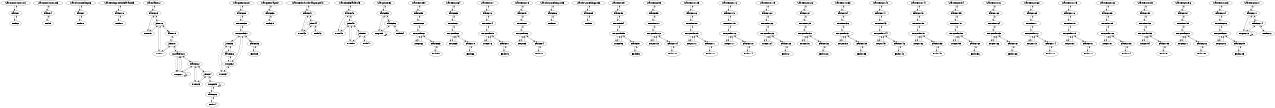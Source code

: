 digraph G {
size ="8.5,11";
Startconstructor1L0 -> BasicL1
BasicL1 -> Startconstructor1L0 [style=dashed]
BasicL1 -> EndL2
EndL2 -> BasicL1 [style=dashed]
Startconstructor2L3 -> BasicL4
BasicL4 -> Startconstructor2L3 [style=dashed]
BasicL4 -> EndL5
EndL5 -> BasicL4 [style=dashed]
StartdoSomethingL6 -> BasicL7
BasicL7 -> StartdoSomethingL6 [style=dashed]
BasicL7 -> EndL8
EndL8 -> BasicL7 [style=dashed]
StarttestingMethodParamsL9 -> BasicL10
BasicL10 -> StarttestingMethodParamsL9 [style=dashed]
BasicL10 -> EndL11
EndL11 -> BasicL10 [style=dashed]
StartmainL12 -> BasicL13
BasicL13 -> StartmainL12 [style=dashed]
BasicL13 -> trueL15
trueL15 -> BasicL13 [style=dashed]
trueL15 -> joinL16
joinL16 -> trueL15 [style=dashed]
joinL16 -> BasicL13 [style=dashed]
joinL16 -> trueL17
trueL17 -> joinL16 [style=dashed]
trueL17 -> joinL18
joinL18 -> trueL17 [style=dashed]
joinL18 -> falseL19 [style=dashed]
joinL18 -> myLabelL20
myLabelL20 -> joinL18 [style=dashed]
myLabelL20 -> LoopL21 [style=dashed]
myLabelL20 -> LoopL21
LoopL21 -> myLabelL20 [style=dashed]
LoopL21 -> LoopL21 [style=dashed]
LoopL21 -> myLabelL20
LoopL21 -> LoopL21
LoopL21 -> BasicL22
BasicL22 -> myLabelL20 [style=dashed]
BasicL22 -> LoopL21 [style=dashed]
BasicL22 -> trueL23
trueL23 -> BasicL22 [style=dashed]
trueL23 -> joinL24
joinL24 -> trueL23 [style=dashed]
joinL24 -> BasicL22 [style=dashed]
joinL24 -> LoopL25
LoopL25 -> joinL24 [style=dashed]
LoopL25 -> LoopL25 [style=dashed]
LoopL25 -> BasicL26
BasicL26 -> LoopL25 [style=dashed]
BasicL26 -> EndL14
EndL14 -> BasicL26 [style=dashed]
LoopL25 -> LoopL25
BasicL22 -> joinL24
myLabelL20 -> BasicL22
joinL16 -> falseL19
falseL19 -> joinL16 [style=dashed]
falseL19 -> joinL18
BasicL13 -> joinL16
StartgetNumL27 -> BasicL28
BasicL28 -> StartgetNumL27 [style=dashed]
BasicL28 -> ForInitL30
ForInitL30 -> BasicL28 [style=dashed]
ForInitL30 -> ForCondL31
ForCondL31 -> ForInitL30 [style=dashed]
ForCondL31 -> joinL35 [style=dashed]
ForCondL31 -> LoopL32
LoopL32 -> ForCondL31 [style=dashed]
LoopL32 -> trueL34
trueL34 -> LoopL32 [style=dashed]
trueL34 -> joinL35
joinL35 -> trueL34 [style=dashed]
joinL35 -> falseL36 [style=dashed]
joinL35 -> ForCondL31
LoopL32 -> falseL36
falseL36 -> LoopL32 [style=dashed]
falseL36 -> joinL35
ForCondL31 -> BasicL33
BasicL33 -> ForCondL31 [style=dashed]
BasicL33 -> EndL29
EndL29 -> BasicL33 [style=dashed]
StartgetArrayL37 -> BasicL38
BasicL38 -> StartgetArrayL37 [style=dashed]
BasicL38 -> EndL39
EndL39 -> BasicL38 [style=dashed]
StartmethodWithManyArgsL40 -> BasicL41
BasicL41 -> StartmethodWithManyArgsL40 [style=dashed]
BasicL41 -> trueL43
trueL43 -> BasicL41 [style=dashed]
trueL43 -> joinL44
joinL44 -> trueL43 [style=dashed]
joinL44 -> BasicL41 [style=dashed]
joinL44 -> EndL42
EndL42 -> joinL44 [style=dashed]
BasicL41 -> joinL44
StartcheckPlanarL45 -> BasicL46
BasicL46 -> StartcheckPlanarL45 [style=dashed]
BasicL46 -> trueL48
trueL48 -> BasicL46 [style=dashed]
trueL48 -> joinL49
joinL49 -> trueL48 [style=dashed]
joinL49 -> BasicL46 [style=dashed]
joinL49 -> trueL50
trueL50 -> joinL49 [style=dashed]
trueL50 -> joinL51
joinL51 -> trueL50 [style=dashed]
joinL51 -> joinL49 [style=dashed]
joinL51 -> EndL47
EndL47 -> joinL51 [style=dashed]
joinL49 -> joinL51
BasicL46 -> joinL49
StartprintL52 -> BasicL53
BasicL53 -> StartprintL52 [style=dashed]
BasicL53 -> LoopL55
LoopL55 -> BasicL53 [style=dashed]
LoopL55 -> LoopL55 [style=dashed]
LoopL55 -> LoopL55
LoopL55 -> BasicL56
BasicL56 -> BasicL53 [style=dashed]
BasicL56 -> LoopL55 [style=dashed]
BasicL56 -> EndL54
EndL54 -> BasicL56 [style=dashed]
BasicL53 -> BasicL56
Starttest1L57 -> BasicL58
BasicL58 -> Starttest1L57 [style=dashed]
BasicL58 -> ForInitL60
ForInitL60 -> BasicL58 [style=dashed]
ForInitL60 -> ForCondL61
ForCondL61 -> ForInitL60 [style=dashed]
ForCondL61 -> LoopL62 [style=dashed]
ForCondL61 -> LoopL62
LoopL62 -> ForCondL61 [style=dashed]
LoopL62 -> ForCondL61
ForCondL61 -> BasicL63
BasicL63 -> ForCondL61 [style=dashed]
BasicL63 -> EndL59
EndL59 -> BasicL63 [style=dashed]
Starttest2L64 -> BasicL65
BasicL65 -> Starttest2L64 [style=dashed]
BasicL65 -> ForInitL67
ForInitL67 -> BasicL65 [style=dashed]
ForInitL67 -> ForCondL68
ForCondL68 -> ForInitL67 [style=dashed]
ForCondL68 -> LoopL69 [style=dashed]
ForCondL68 -> LoopL69
LoopL69 -> ForCondL68 [style=dashed]
LoopL69 -> ForCondL68
ForCondL68 -> BasicL70
BasicL70 -> ForCondL68 [style=dashed]
BasicL70 -> EndL66
EndL66 -> BasicL70 [style=dashed]
Starttest1L71 -> BasicL72
BasicL72 -> Starttest1L71 [style=dashed]
BasicL72 -> ForInitL74
ForInitL74 -> BasicL72 [style=dashed]
ForInitL74 -> ForCondL75
ForCondL75 -> ForInitL74 [style=dashed]
ForCondL75 -> LoopL76 [style=dashed]
ForCondL75 -> LoopL76
LoopL76 -> ForCondL75 [style=dashed]
LoopL76 -> ForCondL75
ForCondL75 -> BasicL77
BasicL77 -> ForCondL75 [style=dashed]
BasicL77 -> EndL73
EndL73 -> BasicL77 [style=dashed]
Starttest2L78 -> BasicL79
BasicL79 -> Starttest2L78 [style=dashed]
BasicL79 -> ForInitL81
ForInitL81 -> BasicL79 [style=dashed]
ForInitL81 -> ForCondL82
ForCondL82 -> ForInitL81 [style=dashed]
ForCondL82 -> LoopL83 [style=dashed]
ForCondL82 -> LoopL83
LoopL83 -> ForCondL82 [style=dashed]
LoopL83 -> ForCondL82
ForCondL82 -> BasicL84
BasicL84 -> ForCondL82 [style=dashed]
BasicL84 -> EndL80
EndL80 -> BasicL84 [style=dashed]
StartdoSomething1L85 -> BasicL86
BasicL86 -> StartdoSomething1L85 [style=dashed]
BasicL86 -> EndL87
EndL87 -> BasicL86 [style=dashed]
StartdoSomething2L88 -> BasicL89
BasicL89 -> StartdoSomething2L88 [style=dashed]
BasicL89 -> EndL90
EndL90 -> BasicL89 [style=dashed]
Starttest1L91 -> BasicL92
BasicL92 -> Starttest1L91 [style=dashed]
BasicL92 -> ForInitL94
ForInitL94 -> BasicL92 [style=dashed]
ForInitL94 -> ForCondL95
ForCondL95 -> ForInitL94 [style=dashed]
ForCondL95 -> LoopL96 [style=dashed]
ForCondL95 -> LoopL96
LoopL96 -> ForCondL95 [style=dashed]
LoopL96 -> ForCondL95
ForCondL95 -> BasicL97
BasicL97 -> ForCondL95 [style=dashed]
BasicL97 -> EndL93
EndL93 -> BasicL97 [style=dashed]
Starttest2L98 -> BasicL99
BasicL99 -> Starttest2L98 [style=dashed]
BasicL99 -> ForInitL101
ForInitL101 -> BasicL99 [style=dashed]
ForInitL101 -> ForCondL102
ForCondL102 -> ForInitL101 [style=dashed]
ForCondL102 -> LoopL103 [style=dashed]
ForCondL102 -> LoopL103
LoopL103 -> ForCondL102 [style=dashed]
LoopL103 -> ForCondL102
ForCondL102 -> BasicL104
BasicL104 -> ForCondL102 [style=dashed]
BasicL104 -> EndL100
EndL100 -> BasicL104 [style=dashed]
Starttest1L105 -> BasicL106
BasicL106 -> Starttest1L105 [style=dashed]
BasicL106 -> ForInitL108
ForInitL108 -> BasicL106 [style=dashed]
ForInitL108 -> ForCondL109
ForCondL109 -> ForInitL108 [style=dashed]
ForCondL109 -> LoopL110 [style=dashed]
ForCondL109 -> LoopL110
LoopL110 -> ForCondL109 [style=dashed]
LoopL110 -> ForCondL109
ForCondL109 -> BasicL111
BasicL111 -> ForCondL109 [style=dashed]
BasicL111 -> EndL107
EndL107 -> BasicL111 [style=dashed]
Starttest2L112 -> BasicL113
BasicL113 -> Starttest2L112 [style=dashed]
BasicL113 -> ForInitL115
ForInitL115 -> BasicL113 [style=dashed]
ForInitL115 -> ForCondL116
ForCondL116 -> ForInitL115 [style=dashed]
ForCondL116 -> LoopL117 [style=dashed]
ForCondL116 -> LoopL117
LoopL117 -> ForCondL116 [style=dashed]
LoopL117 -> ForCondL116
ForCondL116 -> BasicL118
BasicL118 -> ForCondL116 [style=dashed]
BasicL118 -> EndL114
EndL114 -> BasicL118 [style=dashed]
Starttest1L119 -> BasicL120
BasicL120 -> Starttest1L119 [style=dashed]
BasicL120 -> ForInitL122
ForInitL122 -> BasicL120 [style=dashed]
ForInitL122 -> ForCondL123
ForCondL123 -> ForInitL122 [style=dashed]
ForCondL123 -> LoopL124 [style=dashed]
ForCondL123 -> LoopL124
LoopL124 -> ForCondL123 [style=dashed]
LoopL124 -> ForCondL123
ForCondL123 -> BasicL125
BasicL125 -> ForCondL123 [style=dashed]
BasicL125 -> EndL121
EndL121 -> BasicL125 [style=dashed]
Starttest2L126 -> BasicL127
BasicL127 -> Starttest2L126 [style=dashed]
BasicL127 -> ForInitL129
ForInitL129 -> BasicL127 [style=dashed]
ForInitL129 -> ForCondL130
ForCondL130 -> ForInitL129 [style=dashed]
ForCondL130 -> LoopL131 [style=dashed]
ForCondL130 -> LoopL131
LoopL131 -> ForCondL130 [style=dashed]
LoopL131 -> ForCondL130
ForCondL130 -> BasicL132
BasicL132 -> ForCondL130 [style=dashed]
BasicL132 -> EndL128
EndL128 -> BasicL132 [style=dashed]
Starttest1L133 -> BasicL134
BasicL134 -> Starttest1L133 [style=dashed]
BasicL134 -> ForInitL136
ForInitL136 -> BasicL134 [style=dashed]
ForInitL136 -> ForCondL137
ForCondL137 -> ForInitL136 [style=dashed]
ForCondL137 -> LoopL138 [style=dashed]
ForCondL137 -> LoopL138
LoopL138 -> ForCondL137 [style=dashed]
LoopL138 -> ForCondL137
ForCondL137 -> BasicL139
BasicL139 -> ForCondL137 [style=dashed]
BasicL139 -> EndL135
EndL135 -> BasicL139 [style=dashed]
Starttest2L140 -> BasicL141
BasicL141 -> Starttest2L140 [style=dashed]
BasicL141 -> ForInitL143
ForInitL143 -> BasicL141 [style=dashed]
ForInitL143 -> ForCondL144
ForCondL144 -> ForInitL143 [style=dashed]
ForCondL144 -> LoopL145 [style=dashed]
ForCondL144 -> LoopL145
LoopL145 -> ForCondL144 [style=dashed]
LoopL145 -> ForCondL144
ForCondL144 -> BasicL146
BasicL146 -> ForCondL144 [style=dashed]
BasicL146 -> EndL142
EndL142 -> BasicL146 [style=dashed]
Starttest1L147 -> BasicL148
BasicL148 -> Starttest1L147 [style=dashed]
BasicL148 -> ForInitL150
ForInitL150 -> BasicL148 [style=dashed]
ForInitL150 -> ForCondL151
ForCondL151 -> ForInitL150 [style=dashed]
ForCondL151 -> LoopL152 [style=dashed]
ForCondL151 -> LoopL152
LoopL152 -> ForCondL151 [style=dashed]
LoopL152 -> ForCondL151
ForCondL151 -> BasicL153
BasicL153 -> ForCondL151 [style=dashed]
BasicL153 -> EndL149
EndL149 -> BasicL153 [style=dashed]
Starttest2L154 -> BasicL155
BasicL155 -> Starttest2L154 [style=dashed]
BasicL155 -> ForInitL157
ForInitL157 -> BasicL155 [style=dashed]
ForInitL157 -> ForCondL158
ForCondL158 -> ForInitL157 [style=dashed]
ForCondL158 -> LoopL159 [style=dashed]
ForCondL158 -> LoopL159
LoopL159 -> ForCondL158 [style=dashed]
LoopL159 -> ForCondL158
ForCondL158 -> BasicL160
BasicL160 -> ForCondL158 [style=dashed]
BasicL160 -> EndL156
EndL156 -> BasicL160 [style=dashed]
Starttest1L161 -> BasicL162
BasicL162 -> Starttest1L161 [style=dashed]
BasicL162 -> ForInitL164
ForInitL164 -> BasicL162 [style=dashed]
ForInitL164 -> ForCondL165
ForCondL165 -> ForInitL164 [style=dashed]
ForCondL165 -> LoopL166 [style=dashed]
ForCondL165 -> LoopL166
LoopL166 -> ForCondL165 [style=dashed]
LoopL166 -> ForCondL165
ForCondL165 -> BasicL167
BasicL167 -> ForCondL165 [style=dashed]
BasicL167 -> EndL163
EndL163 -> BasicL167 [style=dashed]
Starttest2L168 -> BasicL169
BasicL169 -> Starttest2L168 [style=dashed]
BasicL169 -> ForInitL171
ForInitL171 -> BasicL169 [style=dashed]
ForInitL171 -> ForCondL172
ForCondL172 -> ForInitL171 [style=dashed]
ForCondL172 -> LoopL173 [style=dashed]
ForCondL172 -> LoopL173
LoopL173 -> ForCondL172 [style=dashed]
LoopL173 -> ForCondL172
ForCondL172 -> BasicL174
BasicL174 -> ForCondL172 [style=dashed]
BasicL174 -> EndL170
EndL170 -> BasicL174 [style=dashed]
Starttest1L175 -> BasicL176
BasicL176 -> Starttest1L175 [style=dashed]
BasicL176 -> ForInitL178
ForInitL178 -> BasicL176 [style=dashed]
ForInitL178 -> ForCondL179
ForCondL179 -> ForInitL178 [style=dashed]
ForCondL179 -> LoopL180 [style=dashed]
ForCondL179 -> LoopL180
LoopL180 -> ForCondL179 [style=dashed]
LoopL180 -> ForCondL179
ForCondL179 -> BasicL181
BasicL181 -> ForCondL179 [style=dashed]
BasicL181 -> EndL177
EndL177 -> BasicL181 [style=dashed]
Starttest2L182 -> BasicL183
BasicL183 -> Starttest2L182 [style=dashed]
BasicL183 -> ForInitL185
ForInitL185 -> BasicL183 [style=dashed]
ForInitL185 -> ForCondL186
ForCondL186 -> ForInitL185 [style=dashed]
ForCondL186 -> LoopL187 [style=dashed]
ForCondL186 -> LoopL187
LoopL187 -> ForCondL186 [style=dashed]
LoopL187 -> ForCondL186
ForCondL186 -> BasicL188
BasicL188 -> ForCondL186 [style=dashed]
BasicL188 -> EndL184
EndL184 -> BasicL188 [style=dashed]
Starttest1L189 -> BasicL190
BasicL190 -> Starttest1L189 [style=dashed]
BasicL190 -> ForInitL192
ForInitL192 -> BasicL190 [style=dashed]
ForInitL192 -> ForCondL193
ForCondL193 -> ForInitL192 [style=dashed]
ForCondL193 -> LoopL194 [style=dashed]
ForCondL193 -> LoopL194
LoopL194 -> ForCondL193 [style=dashed]
LoopL194 -> ForCondL193
ForCondL193 -> BasicL195
BasicL195 -> ForCondL193 [style=dashed]
BasicL195 -> EndL191
EndL191 -> BasicL195 [style=dashed]
Starttest2L196 -> BasicL197
BasicL197 -> Starttest2L196 [style=dashed]
BasicL197 -> ForInitL199
ForInitL199 -> BasicL197 [style=dashed]
ForInitL199 -> ForCondL200
ForCondL200 -> ForInitL199 [style=dashed]
ForCondL200 -> LoopL201 [style=dashed]
ForCondL200 -> LoopL201
LoopL201 -> ForCondL200 [style=dashed]
LoopL201 -> ForCondL200
ForCondL200 -> BasicL202
BasicL202 -> ForCondL200 [style=dashed]
BasicL202 -> EndL198
EndL198 -> BasicL202 [style=dashed]
Starttest1L203 -> BasicL204
BasicL204 -> Starttest1L203 [style=dashed]
BasicL204 -> ForInitL206
ForInitL206 -> BasicL204 [style=dashed]
ForInitL206 -> ForCondL207
ForCondL207 -> ForInitL206 [style=dashed]
ForCondL207 -> LoopL208 [style=dashed]
ForCondL207 -> LoopL208
LoopL208 -> ForCondL207 [style=dashed]
LoopL208 -> ForCondL207
ForCondL207 -> BasicL209
BasicL209 -> ForCondL207 [style=dashed]
BasicL209 -> EndL205
EndL205 -> BasicL209 [style=dashed]
Starttest2L210 -> BasicL211
BasicL211 -> Starttest2L210 [style=dashed]
BasicL211 -> LoopL213
LoopL213 -> BasicL211 [style=dashed]
LoopL213 -> LoopL213 [style=dashed]
LoopL213 -> LoopL213
LoopL213 -> BasicL214
BasicL214 -> BasicL211 [style=dashed]
BasicL214 -> LoopL213 [style=dashed]
BasicL214 -> EndL212
EndL212 -> BasicL214 [style=dashed]
BasicL211 -> BasicL214
}